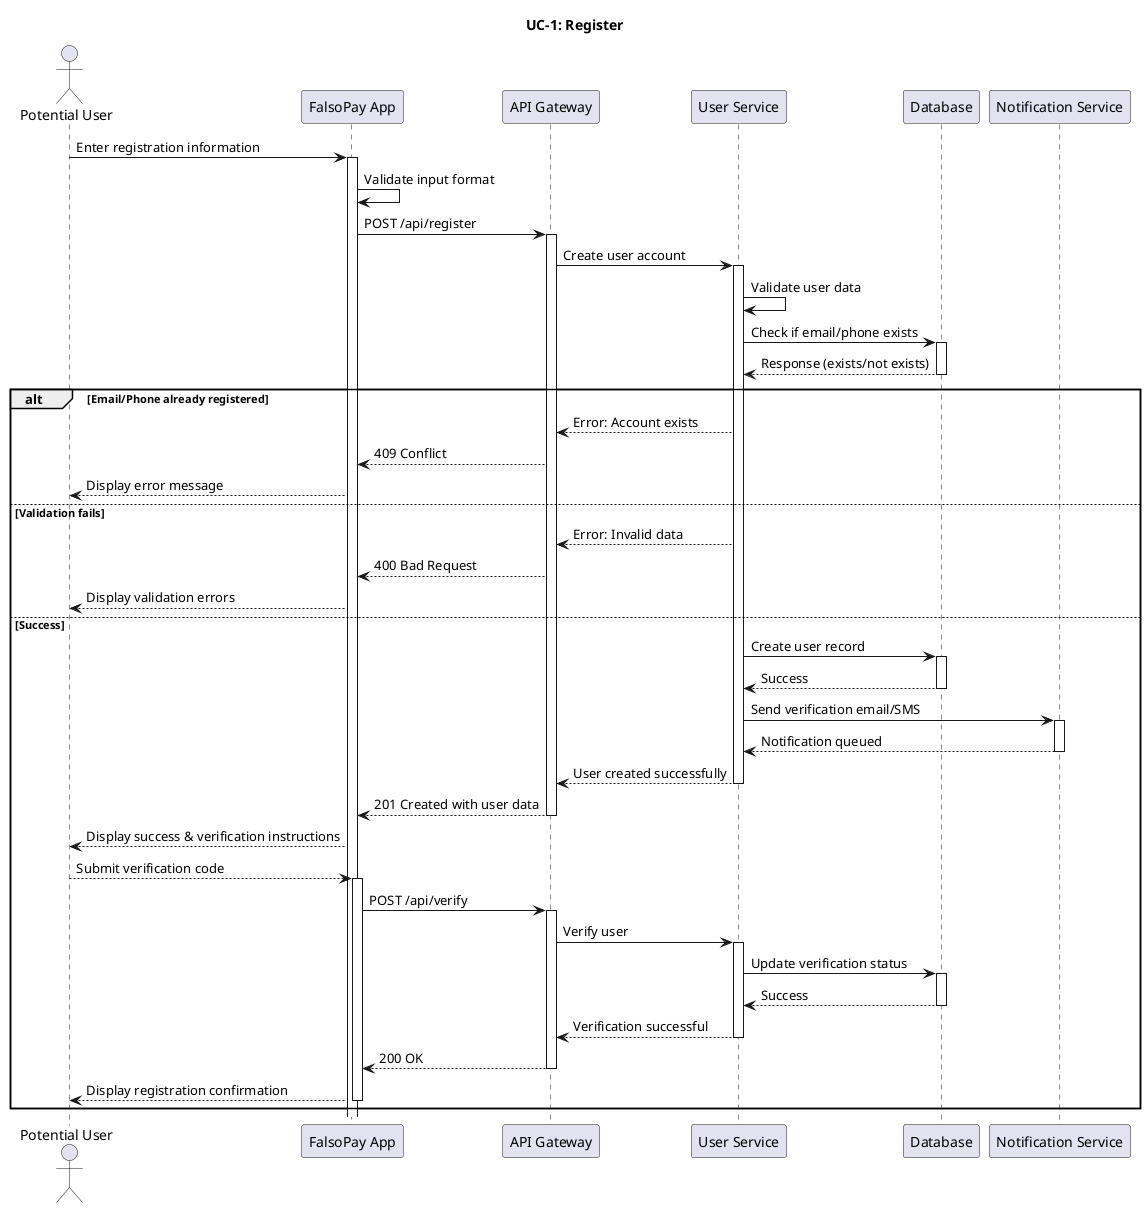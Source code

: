 @startuml UC1-Register

actor "Potential User" as User
participant "FalsoPay App" as App
participant "API Gateway" as Gateway
participant "User Service" as UserService
participant "Database" as DB
participant "Notification Service" as NotifService

title UC-1: Register

User -> App: Enter registration information
activate App

App -> App: Validate input format
App -> Gateway: POST /api/register
activate Gateway

Gateway -> UserService: Create user account
activate UserService

UserService -> UserService: Validate user data
UserService -> DB: Check if email/phone exists
activate DB
DB --> UserService: Response (exists/not exists)
deactivate DB

alt Email/Phone already registered
    UserService --> Gateway: Error: Account exists
    Gateway --> App: 409 Conflict
    App --> User: Display error message
else Validation fails
    UserService --> Gateway: Error: Invalid data
    Gateway --> App: 400 Bad Request
    App --> User: Display validation errors
else Success
    UserService -> DB: Create user record
    activate DB
    DB --> UserService: Success
    deactivate DB
    
    UserService -> NotifService: Send verification email/SMS
    activate NotifService
    NotifService --> UserService: Notification queued
    deactivate NotifService
    
    UserService --> Gateway: User created successfully
    deactivate UserService
    
    Gateway --> App: 201 Created with user data
    deactivate Gateway
    
    App --> User: Display success & verification instructions
    
    User --> App: Submit verification code
    activate App
    
    App -> Gateway: POST /api/verify
    activate Gateway
    
    Gateway -> UserService: Verify user
    activate UserService
    
    UserService -> DB: Update verification status
    activate DB
    DB --> UserService: Success
    deactivate DB
    
    UserService --> Gateway: Verification successful
    deactivate UserService
    
    Gateway --> App: 200 OK
    deactivate Gateway
    
    App --> User: Display registration confirmation
    deactivate App
end

@enduml 